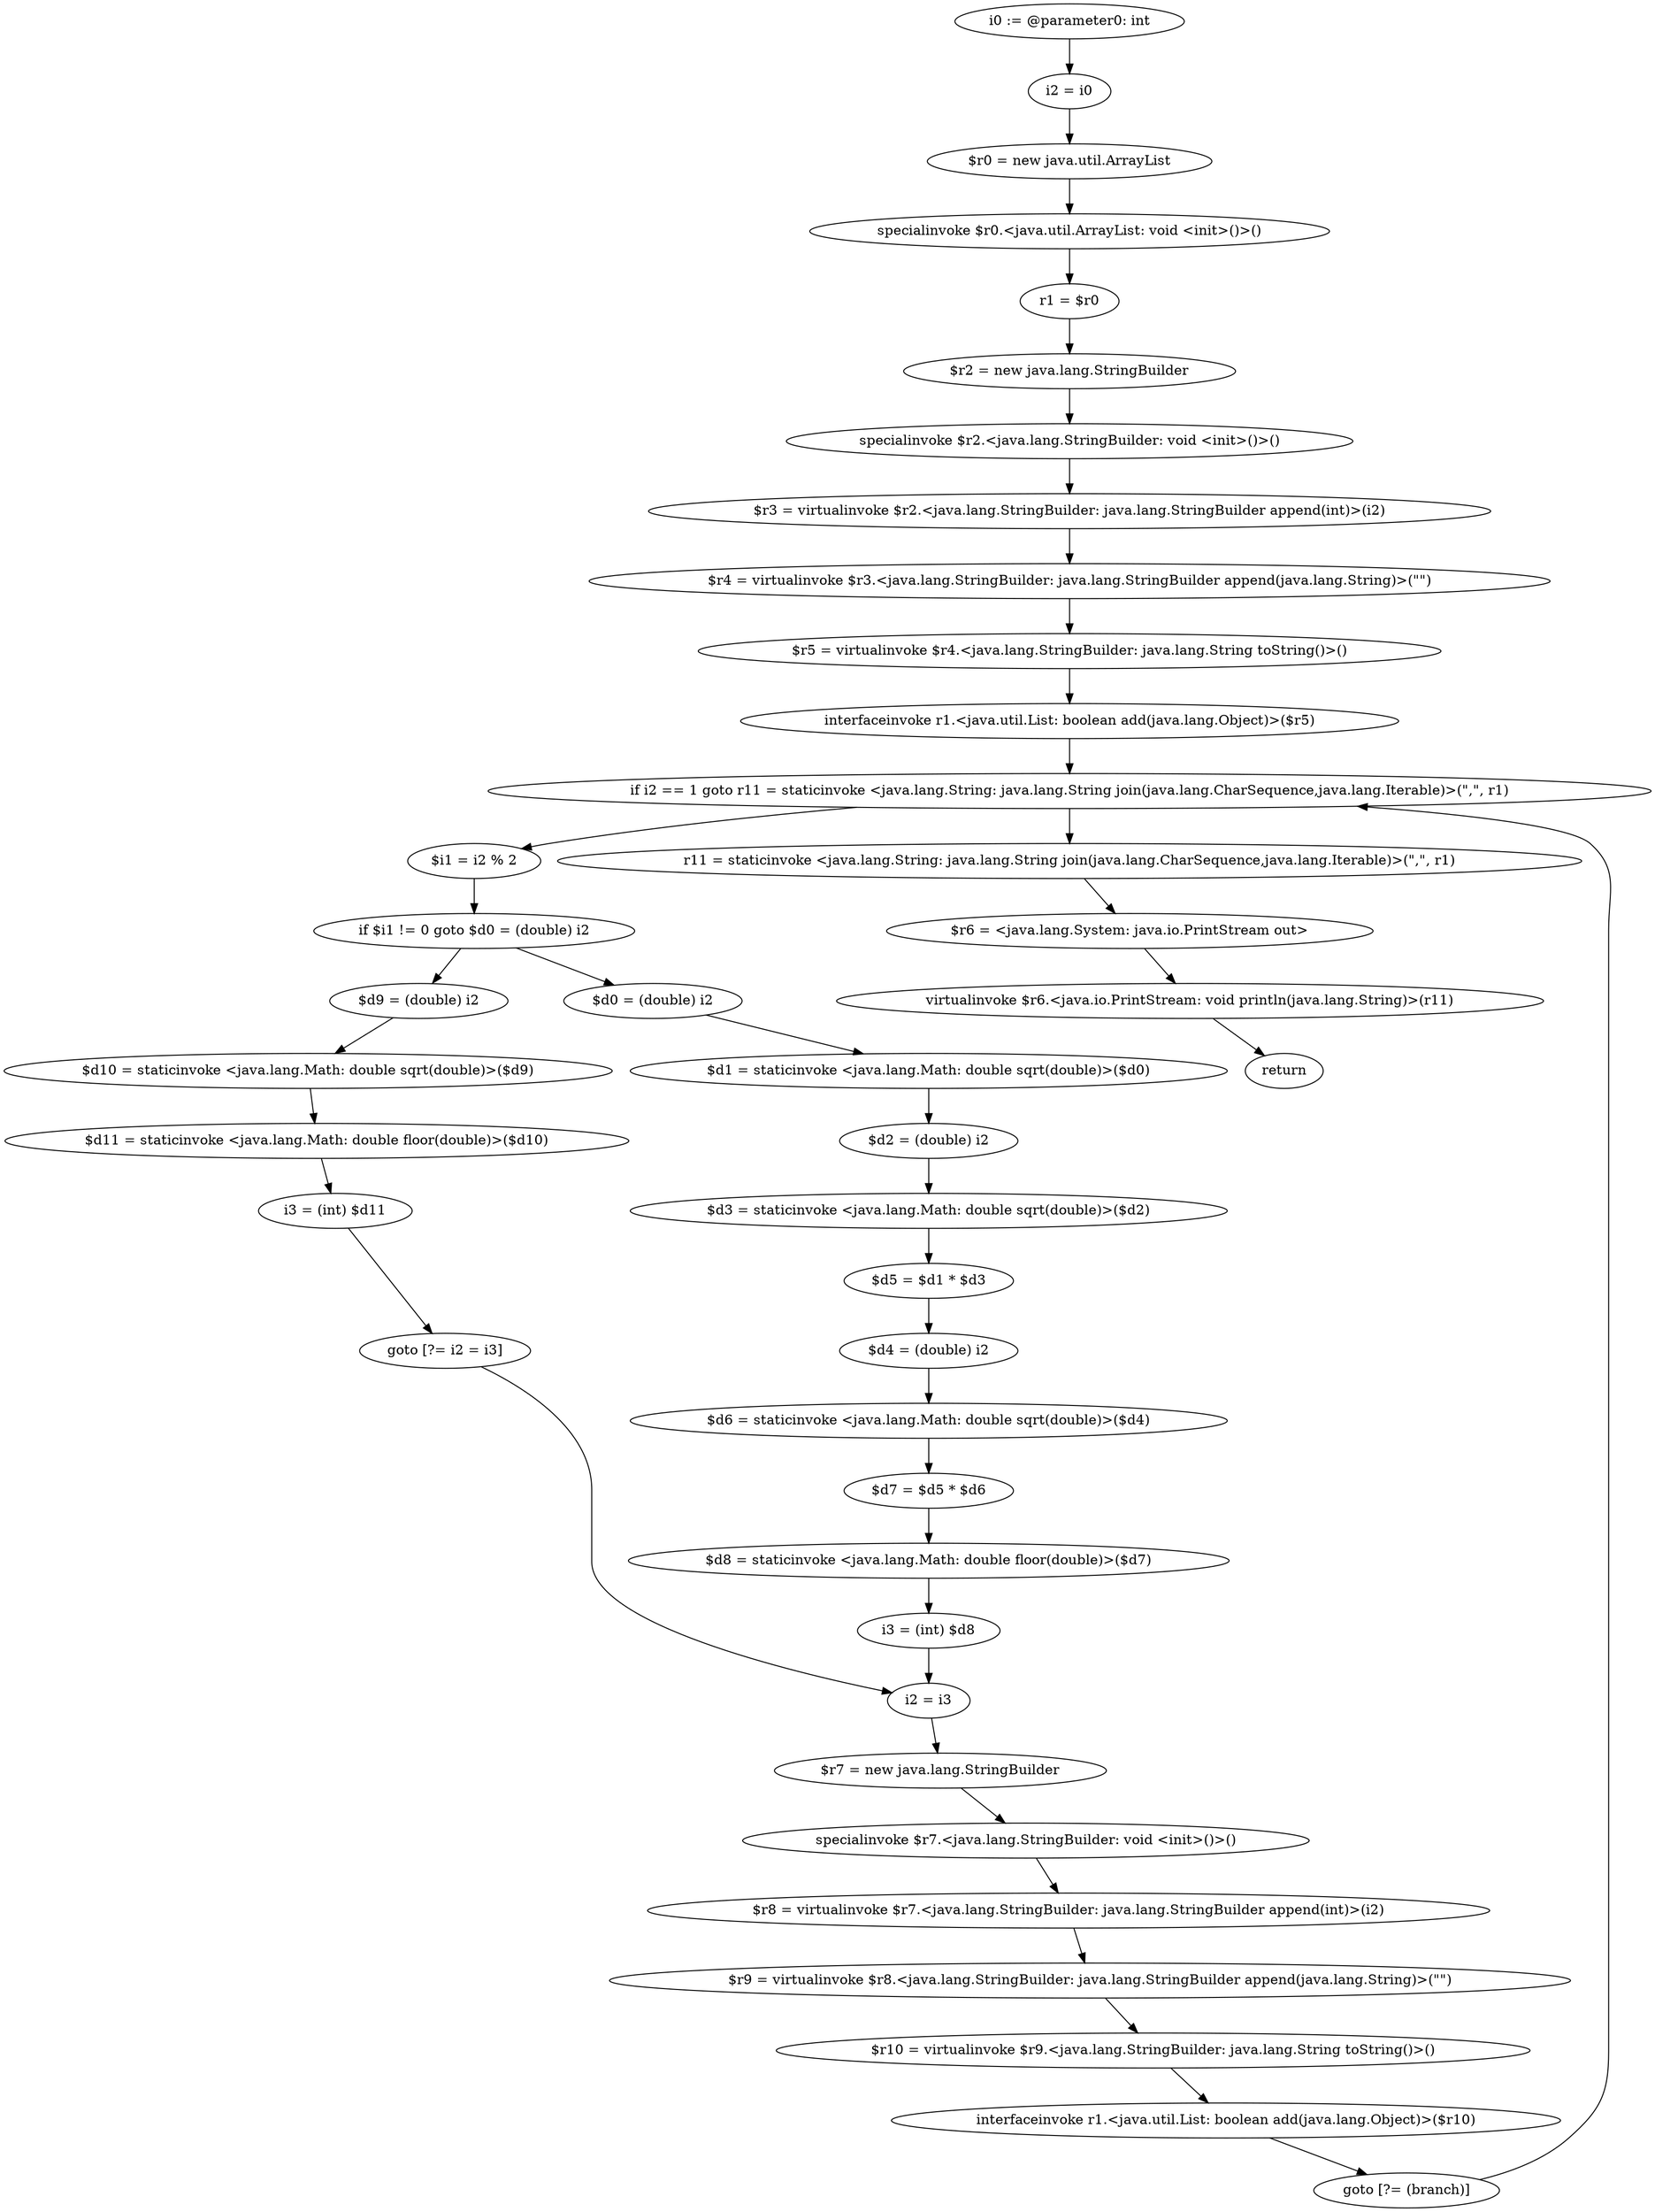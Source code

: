 digraph "unitGraph" {
    "i0 := @parameter0: int"
    "i2 = i0"
    "$r0 = new java.util.ArrayList"
    "specialinvoke $r0.<java.util.ArrayList: void <init>()>()"
    "r1 = $r0"
    "$r2 = new java.lang.StringBuilder"
    "specialinvoke $r2.<java.lang.StringBuilder: void <init>()>()"
    "$r3 = virtualinvoke $r2.<java.lang.StringBuilder: java.lang.StringBuilder append(int)>(i2)"
    "$r4 = virtualinvoke $r3.<java.lang.StringBuilder: java.lang.StringBuilder append(java.lang.String)>(\"\")"
    "$r5 = virtualinvoke $r4.<java.lang.StringBuilder: java.lang.String toString()>()"
    "interfaceinvoke r1.<java.util.List: boolean add(java.lang.Object)>($r5)"
    "if i2 == 1 goto r11 = staticinvoke <java.lang.String: java.lang.String join(java.lang.CharSequence,java.lang.Iterable)>(\",\", r1)"
    "$i1 = i2 % 2"
    "if $i1 != 0 goto $d0 = (double) i2"
    "$d9 = (double) i2"
    "$d10 = staticinvoke <java.lang.Math: double sqrt(double)>($d9)"
    "$d11 = staticinvoke <java.lang.Math: double floor(double)>($d10)"
    "i3 = (int) $d11"
    "goto [?= i2 = i3]"
    "$d0 = (double) i2"
    "$d1 = staticinvoke <java.lang.Math: double sqrt(double)>($d0)"
    "$d2 = (double) i2"
    "$d3 = staticinvoke <java.lang.Math: double sqrt(double)>($d2)"
    "$d5 = $d1 * $d3"
    "$d4 = (double) i2"
    "$d6 = staticinvoke <java.lang.Math: double sqrt(double)>($d4)"
    "$d7 = $d5 * $d6"
    "$d8 = staticinvoke <java.lang.Math: double floor(double)>($d7)"
    "i3 = (int) $d8"
    "i2 = i3"
    "$r7 = new java.lang.StringBuilder"
    "specialinvoke $r7.<java.lang.StringBuilder: void <init>()>()"
    "$r8 = virtualinvoke $r7.<java.lang.StringBuilder: java.lang.StringBuilder append(int)>(i2)"
    "$r9 = virtualinvoke $r8.<java.lang.StringBuilder: java.lang.StringBuilder append(java.lang.String)>(\"\")"
    "$r10 = virtualinvoke $r9.<java.lang.StringBuilder: java.lang.String toString()>()"
    "interfaceinvoke r1.<java.util.List: boolean add(java.lang.Object)>($r10)"
    "goto [?= (branch)]"
    "r11 = staticinvoke <java.lang.String: java.lang.String join(java.lang.CharSequence,java.lang.Iterable)>(\",\", r1)"
    "$r6 = <java.lang.System: java.io.PrintStream out>"
    "virtualinvoke $r6.<java.io.PrintStream: void println(java.lang.String)>(r11)"
    "return"
    "i0 := @parameter0: int"->"i2 = i0";
    "i2 = i0"->"$r0 = new java.util.ArrayList";
    "$r0 = new java.util.ArrayList"->"specialinvoke $r0.<java.util.ArrayList: void <init>()>()";
    "specialinvoke $r0.<java.util.ArrayList: void <init>()>()"->"r1 = $r0";
    "r1 = $r0"->"$r2 = new java.lang.StringBuilder";
    "$r2 = new java.lang.StringBuilder"->"specialinvoke $r2.<java.lang.StringBuilder: void <init>()>()";
    "specialinvoke $r2.<java.lang.StringBuilder: void <init>()>()"->"$r3 = virtualinvoke $r2.<java.lang.StringBuilder: java.lang.StringBuilder append(int)>(i2)";
    "$r3 = virtualinvoke $r2.<java.lang.StringBuilder: java.lang.StringBuilder append(int)>(i2)"->"$r4 = virtualinvoke $r3.<java.lang.StringBuilder: java.lang.StringBuilder append(java.lang.String)>(\"\")";
    "$r4 = virtualinvoke $r3.<java.lang.StringBuilder: java.lang.StringBuilder append(java.lang.String)>(\"\")"->"$r5 = virtualinvoke $r4.<java.lang.StringBuilder: java.lang.String toString()>()";
    "$r5 = virtualinvoke $r4.<java.lang.StringBuilder: java.lang.String toString()>()"->"interfaceinvoke r1.<java.util.List: boolean add(java.lang.Object)>($r5)";
    "interfaceinvoke r1.<java.util.List: boolean add(java.lang.Object)>($r5)"->"if i2 == 1 goto r11 = staticinvoke <java.lang.String: java.lang.String join(java.lang.CharSequence,java.lang.Iterable)>(\",\", r1)";
    "if i2 == 1 goto r11 = staticinvoke <java.lang.String: java.lang.String join(java.lang.CharSequence,java.lang.Iterable)>(\",\", r1)"->"$i1 = i2 % 2";
    "if i2 == 1 goto r11 = staticinvoke <java.lang.String: java.lang.String join(java.lang.CharSequence,java.lang.Iterable)>(\",\", r1)"->"r11 = staticinvoke <java.lang.String: java.lang.String join(java.lang.CharSequence,java.lang.Iterable)>(\",\", r1)";
    "$i1 = i2 % 2"->"if $i1 != 0 goto $d0 = (double) i2";
    "if $i1 != 0 goto $d0 = (double) i2"->"$d9 = (double) i2";
    "if $i1 != 0 goto $d0 = (double) i2"->"$d0 = (double) i2";
    "$d9 = (double) i2"->"$d10 = staticinvoke <java.lang.Math: double sqrt(double)>($d9)";
    "$d10 = staticinvoke <java.lang.Math: double sqrt(double)>($d9)"->"$d11 = staticinvoke <java.lang.Math: double floor(double)>($d10)";
    "$d11 = staticinvoke <java.lang.Math: double floor(double)>($d10)"->"i3 = (int) $d11";
    "i3 = (int) $d11"->"goto [?= i2 = i3]";
    "goto [?= i2 = i3]"->"i2 = i3";
    "$d0 = (double) i2"->"$d1 = staticinvoke <java.lang.Math: double sqrt(double)>($d0)";
    "$d1 = staticinvoke <java.lang.Math: double sqrt(double)>($d0)"->"$d2 = (double) i2";
    "$d2 = (double) i2"->"$d3 = staticinvoke <java.lang.Math: double sqrt(double)>($d2)";
    "$d3 = staticinvoke <java.lang.Math: double sqrt(double)>($d2)"->"$d5 = $d1 * $d3";
    "$d5 = $d1 * $d3"->"$d4 = (double) i2";
    "$d4 = (double) i2"->"$d6 = staticinvoke <java.lang.Math: double sqrt(double)>($d4)";
    "$d6 = staticinvoke <java.lang.Math: double sqrt(double)>($d4)"->"$d7 = $d5 * $d6";
    "$d7 = $d5 * $d6"->"$d8 = staticinvoke <java.lang.Math: double floor(double)>($d7)";
    "$d8 = staticinvoke <java.lang.Math: double floor(double)>($d7)"->"i3 = (int) $d8";
    "i3 = (int) $d8"->"i2 = i3";
    "i2 = i3"->"$r7 = new java.lang.StringBuilder";
    "$r7 = new java.lang.StringBuilder"->"specialinvoke $r7.<java.lang.StringBuilder: void <init>()>()";
    "specialinvoke $r7.<java.lang.StringBuilder: void <init>()>()"->"$r8 = virtualinvoke $r7.<java.lang.StringBuilder: java.lang.StringBuilder append(int)>(i2)";
    "$r8 = virtualinvoke $r7.<java.lang.StringBuilder: java.lang.StringBuilder append(int)>(i2)"->"$r9 = virtualinvoke $r8.<java.lang.StringBuilder: java.lang.StringBuilder append(java.lang.String)>(\"\")";
    "$r9 = virtualinvoke $r8.<java.lang.StringBuilder: java.lang.StringBuilder append(java.lang.String)>(\"\")"->"$r10 = virtualinvoke $r9.<java.lang.StringBuilder: java.lang.String toString()>()";
    "$r10 = virtualinvoke $r9.<java.lang.StringBuilder: java.lang.String toString()>()"->"interfaceinvoke r1.<java.util.List: boolean add(java.lang.Object)>($r10)";
    "interfaceinvoke r1.<java.util.List: boolean add(java.lang.Object)>($r10)"->"goto [?= (branch)]";
    "goto [?= (branch)]"->"if i2 == 1 goto r11 = staticinvoke <java.lang.String: java.lang.String join(java.lang.CharSequence,java.lang.Iterable)>(\",\", r1)";
    "r11 = staticinvoke <java.lang.String: java.lang.String join(java.lang.CharSequence,java.lang.Iterable)>(\",\", r1)"->"$r6 = <java.lang.System: java.io.PrintStream out>";
    "$r6 = <java.lang.System: java.io.PrintStream out>"->"virtualinvoke $r6.<java.io.PrintStream: void println(java.lang.String)>(r11)";
    "virtualinvoke $r6.<java.io.PrintStream: void println(java.lang.String)>(r11)"->"return";
}
